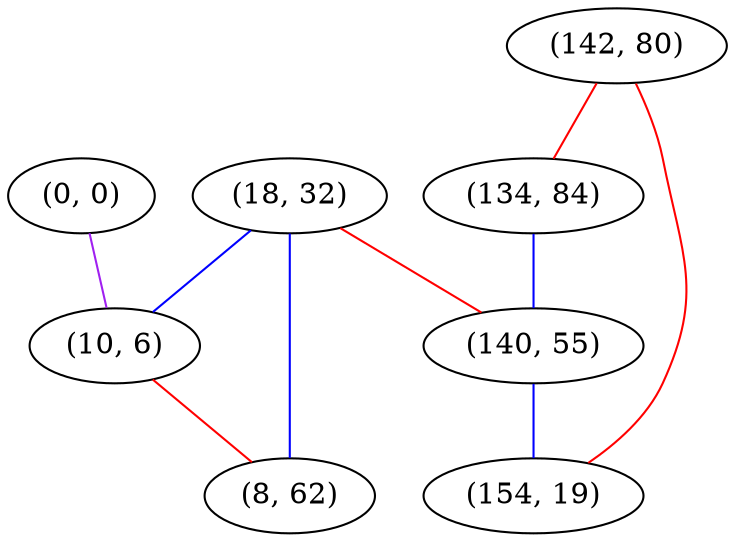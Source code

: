 graph "" {
"(18, 32)";
"(0, 0)";
"(142, 80)";
"(134, 84)";
"(10, 6)";
"(8, 62)";
"(140, 55)";
"(154, 19)";
"(18, 32)" -- "(8, 62)"  [color=blue, key=0, weight=3];
"(18, 32)" -- "(140, 55)"  [color=red, key=0, weight=1];
"(18, 32)" -- "(10, 6)"  [color=blue, key=0, weight=3];
"(0, 0)" -- "(10, 6)"  [color=purple, key=0, weight=4];
"(142, 80)" -- "(134, 84)"  [color=red, key=0, weight=1];
"(142, 80)" -- "(154, 19)"  [color=red, key=0, weight=1];
"(134, 84)" -- "(140, 55)"  [color=blue, key=0, weight=3];
"(10, 6)" -- "(8, 62)"  [color=red, key=0, weight=1];
"(140, 55)" -- "(154, 19)"  [color=blue, key=0, weight=3];
}
